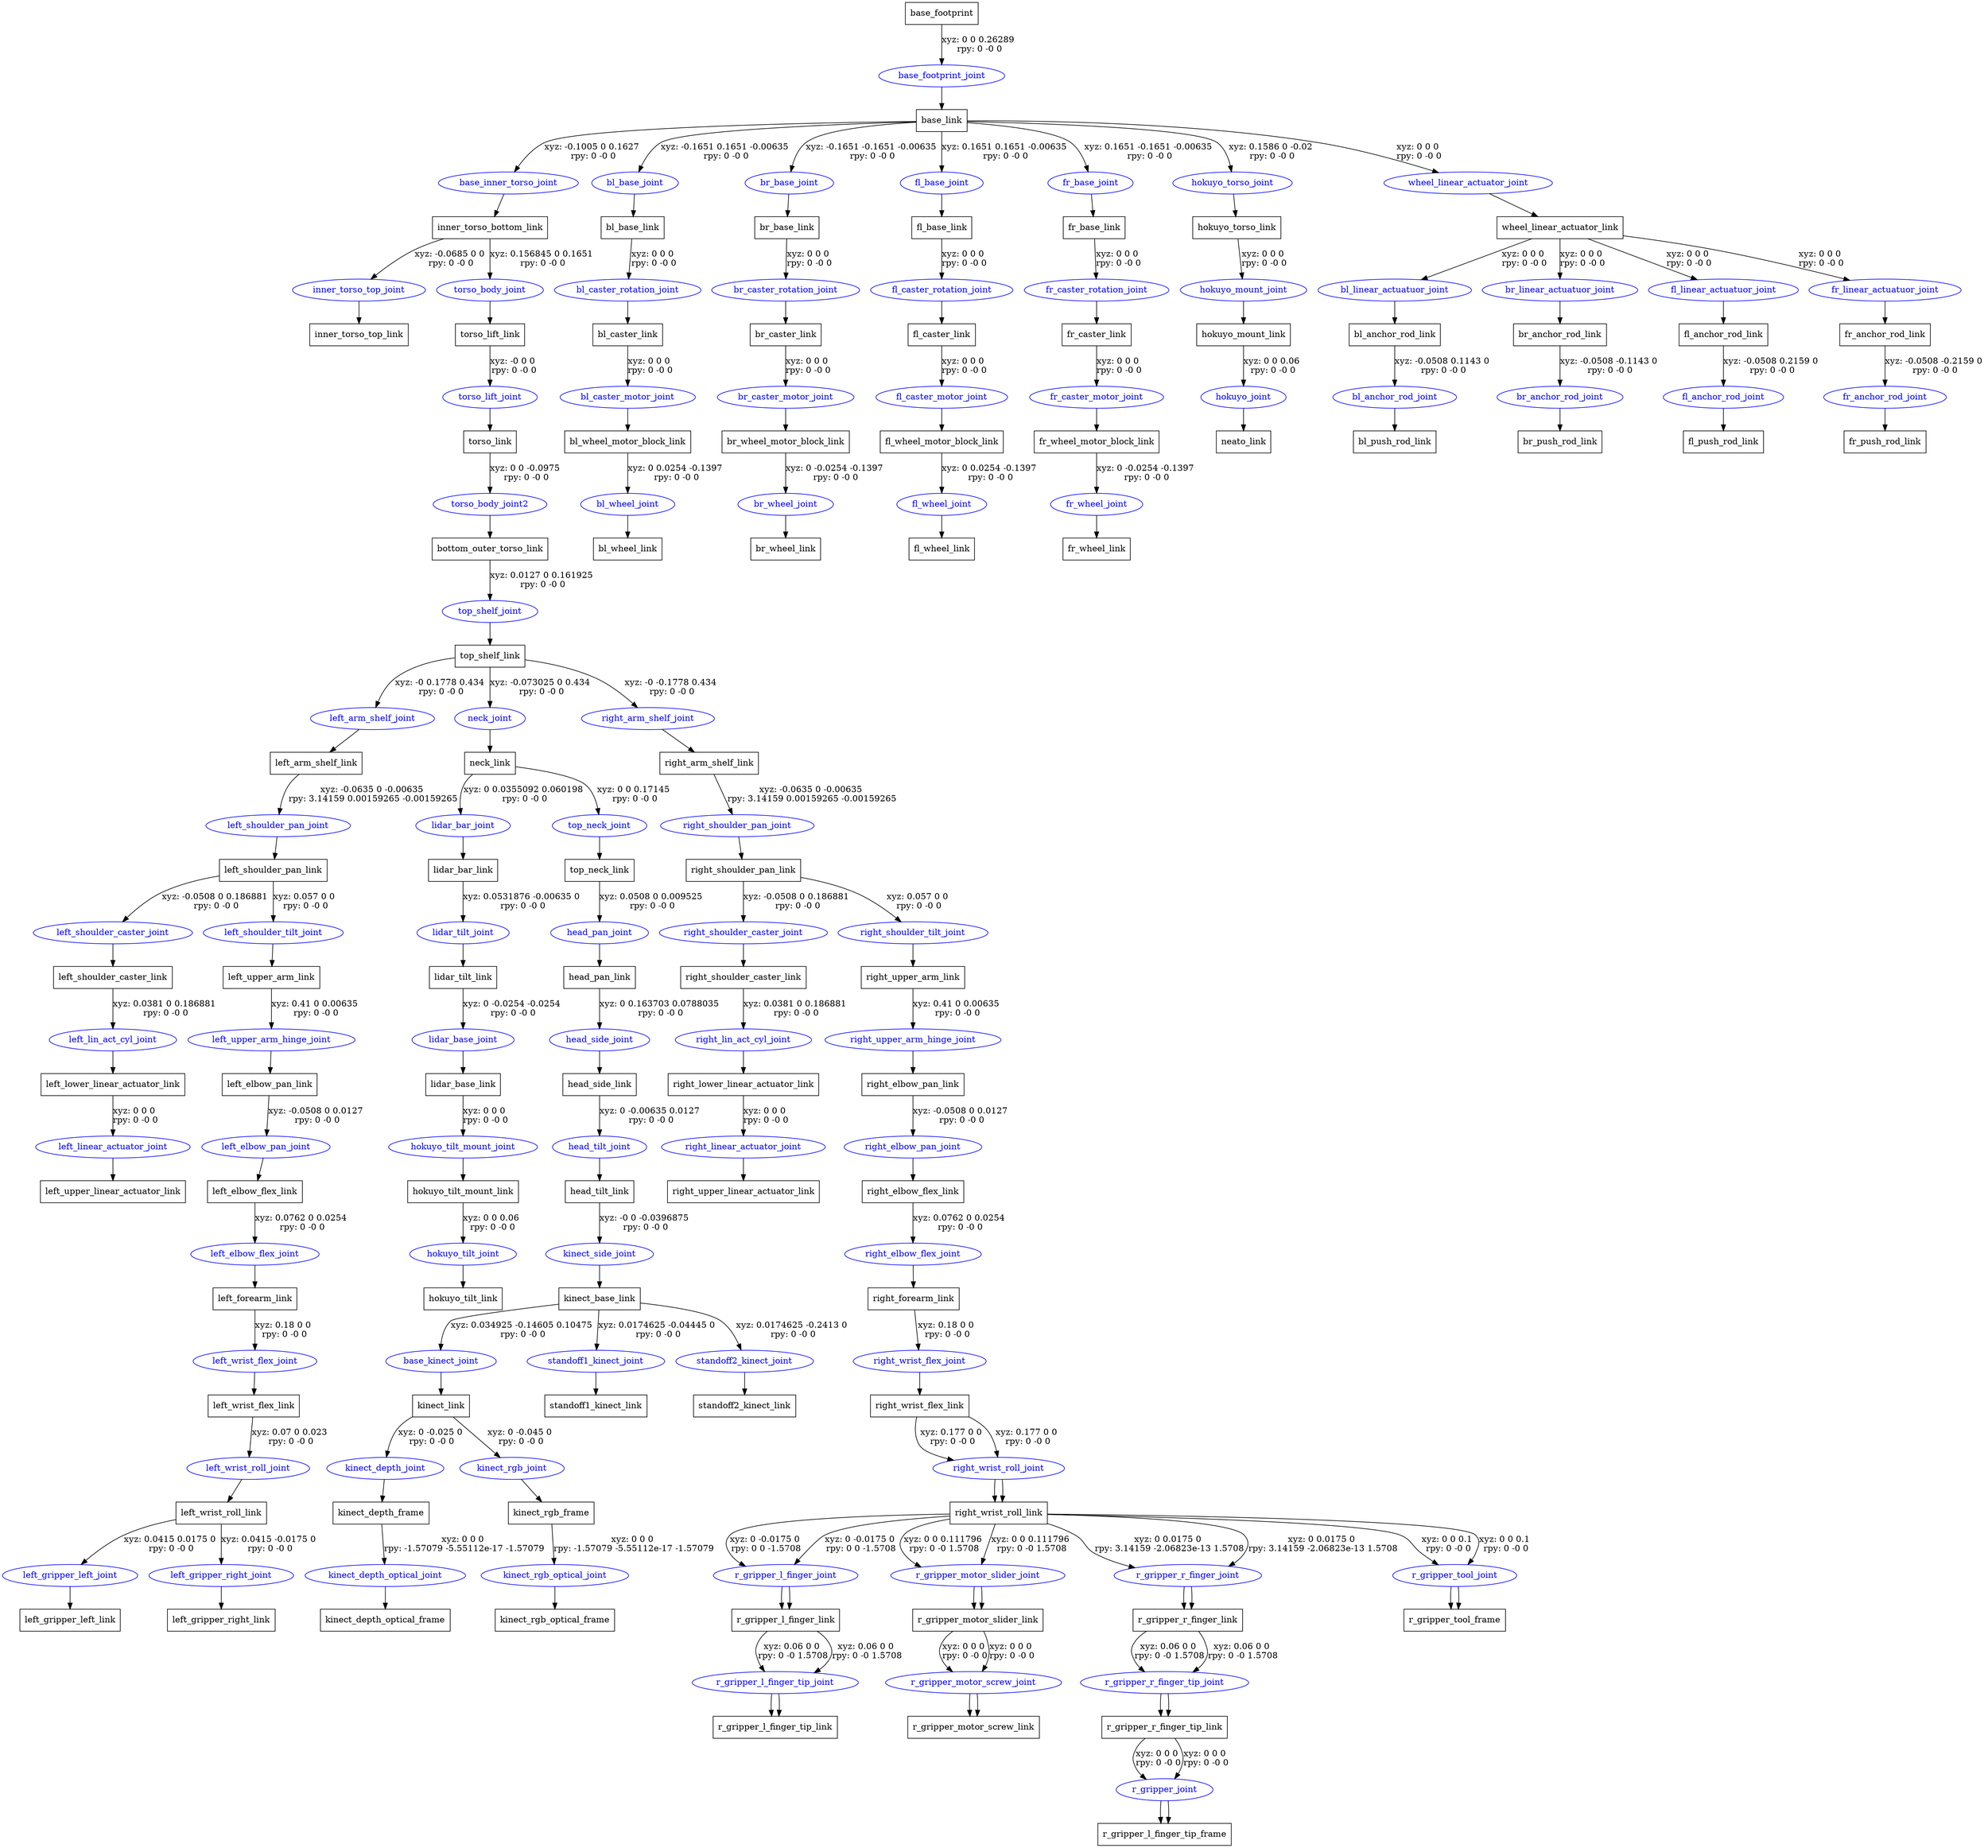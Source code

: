 digraph G {
node [shape=box];
"base_footprint" [label="base_footprint"];
"base_link" [label="base_link"];
"inner_torso_bottom_link" [label="inner_torso_bottom_link"];
"inner_torso_top_link" [label="inner_torso_top_link"];
"torso_lift_link" [label="torso_lift_link"];
"torso_link" [label="torso_link"];
"bottom_outer_torso_link" [label="bottom_outer_torso_link"];
"top_shelf_link" [label="top_shelf_link"];
"left_arm_shelf_link" [label="left_arm_shelf_link"];
"left_shoulder_pan_link" [label="left_shoulder_pan_link"];
"left_shoulder_caster_link" [label="left_shoulder_caster_link"];
"left_lower_linear_actuator_link" [label="left_lower_linear_actuator_link"];
"left_upper_linear_actuator_link" [label="left_upper_linear_actuator_link"];
"left_upper_arm_link" [label="left_upper_arm_link"];
"left_elbow_pan_link" [label="left_elbow_pan_link"];
"left_elbow_flex_link" [label="left_elbow_flex_link"];
"left_forearm_link" [label="left_forearm_link"];
"left_wrist_flex_link" [label="left_wrist_flex_link"];
"left_wrist_roll_link" [label="left_wrist_roll_link"];
"left_gripper_left_link" [label="left_gripper_left_link"];
"left_gripper_right_link" [label="left_gripper_right_link"];
"neck_link" [label="neck_link"];
"lidar_bar_link" [label="lidar_bar_link"];
"lidar_tilt_link" [label="lidar_tilt_link"];
"lidar_base_link" [label="lidar_base_link"];
"hokuyo_tilt_mount_link" [label="hokuyo_tilt_mount_link"];
"hokuyo_tilt_link" [label="hokuyo_tilt_link"];
"top_neck_link" [label="top_neck_link"];
"head_pan_link" [label="head_pan_link"];
"head_side_link" [label="head_side_link"];
"head_tilt_link" [label="head_tilt_link"];
"kinect_base_link" [label="kinect_base_link"];
"kinect_link" [label="kinect_link"];
"kinect_depth_frame" [label="kinect_depth_frame"];
"kinect_depth_optical_frame" [label="kinect_depth_optical_frame"];
"kinect_rgb_frame" [label="kinect_rgb_frame"];
"kinect_rgb_optical_frame" [label="kinect_rgb_optical_frame"];
"standoff1_kinect_link" [label="standoff1_kinect_link"];
"standoff2_kinect_link" [label="standoff2_kinect_link"];
"right_arm_shelf_link" [label="right_arm_shelf_link"];
"right_shoulder_pan_link" [label="right_shoulder_pan_link"];
"right_shoulder_caster_link" [label="right_shoulder_caster_link"];
"right_lower_linear_actuator_link" [label="right_lower_linear_actuator_link"];
"right_upper_linear_actuator_link" [label="right_upper_linear_actuator_link"];
"right_upper_arm_link" [label="right_upper_arm_link"];
"right_elbow_pan_link" [label="right_elbow_pan_link"];
"right_elbow_flex_link" [label="right_elbow_flex_link"];
"right_forearm_link" [label="right_forearm_link"];
"right_wrist_flex_link" [label="right_wrist_flex_link"];
"right_wrist_roll_link" [label="right_wrist_roll_link"];
"r_gripper_l_finger_link" [label="r_gripper_l_finger_link"];
"r_gripper_l_finger_tip_link" [label="r_gripper_l_finger_tip_link"];
"r_gripper_motor_slider_link" [label="r_gripper_motor_slider_link"];
"r_gripper_motor_screw_link" [label="r_gripper_motor_screw_link"];
"r_gripper_r_finger_link" [label="r_gripper_r_finger_link"];
"r_gripper_r_finger_tip_link" [label="r_gripper_r_finger_tip_link"];
"r_gripper_l_finger_tip_frame" [label="r_gripper_l_finger_tip_frame"];
"r_gripper_tool_frame" [label="r_gripper_tool_frame"];
"right_wrist_roll_link" [label="right_wrist_roll_link"];
"r_gripper_l_finger_link" [label="r_gripper_l_finger_link"];
"r_gripper_l_finger_tip_link" [label="r_gripper_l_finger_tip_link"];
"r_gripper_motor_slider_link" [label="r_gripper_motor_slider_link"];
"r_gripper_motor_screw_link" [label="r_gripper_motor_screw_link"];
"r_gripper_r_finger_link" [label="r_gripper_r_finger_link"];
"r_gripper_r_finger_tip_link" [label="r_gripper_r_finger_tip_link"];
"r_gripper_l_finger_tip_frame" [label="r_gripper_l_finger_tip_frame"];
"r_gripper_tool_frame" [label="r_gripper_tool_frame"];
"bl_base_link" [label="bl_base_link"];
"bl_caster_link" [label="bl_caster_link"];
"bl_wheel_motor_block_link" [label="bl_wheel_motor_block_link"];
"bl_wheel_link" [label="bl_wheel_link"];
"br_base_link" [label="br_base_link"];
"br_caster_link" [label="br_caster_link"];
"br_wheel_motor_block_link" [label="br_wheel_motor_block_link"];
"br_wheel_link" [label="br_wheel_link"];
"fl_base_link" [label="fl_base_link"];
"fl_caster_link" [label="fl_caster_link"];
"fl_wheel_motor_block_link" [label="fl_wheel_motor_block_link"];
"fl_wheel_link" [label="fl_wheel_link"];
"fr_base_link" [label="fr_base_link"];
"fr_caster_link" [label="fr_caster_link"];
"fr_wheel_motor_block_link" [label="fr_wheel_motor_block_link"];
"fr_wheel_link" [label="fr_wheel_link"];
"hokuyo_torso_link" [label="hokuyo_torso_link"];
"hokuyo_mount_link" [label="hokuyo_mount_link"];
"neato_link" [label="neato_link"];
"wheel_linear_actuator_link" [label="wheel_linear_actuator_link"];
"bl_anchor_rod_link" [label="bl_anchor_rod_link"];
"bl_push_rod_link" [label="bl_push_rod_link"];
"br_anchor_rod_link" [label="br_anchor_rod_link"];
"br_push_rod_link" [label="br_push_rod_link"];
"fl_anchor_rod_link" [label="fl_anchor_rod_link"];
"fl_push_rod_link" [label="fl_push_rod_link"];
"fr_anchor_rod_link" [label="fr_anchor_rod_link"];
"fr_push_rod_link" [label="fr_push_rod_link"];
node [shape=ellipse, color=blue, fontcolor=blue];
"base_footprint" -> "base_footprint_joint" [label="xyz: 0 0 0.26289 \nrpy: 0 -0 0"]
"base_footprint_joint" -> "base_link"
"base_link" -> "base_inner_torso_joint" [label="xyz: -0.1005 0 0.1627 \nrpy: 0 -0 0"]
"base_inner_torso_joint" -> "inner_torso_bottom_link"
"inner_torso_bottom_link" -> "inner_torso_top_joint" [label="xyz: -0.0685 0 0 \nrpy: 0 -0 0"]
"inner_torso_top_joint" -> "inner_torso_top_link"
"inner_torso_bottom_link" -> "torso_body_joint" [label="xyz: 0.156845 0 0.1651 \nrpy: 0 -0 0"]
"torso_body_joint" -> "torso_lift_link"
"torso_lift_link" -> "torso_lift_joint" [label="xyz: -0 0 0 \nrpy: 0 -0 0"]
"torso_lift_joint" -> "torso_link"
"torso_link" -> "torso_body_joint2" [label="xyz: 0 0 -0.0975 \nrpy: 0 -0 0"]
"torso_body_joint2" -> "bottom_outer_torso_link"
"bottom_outer_torso_link" -> "top_shelf_joint" [label="xyz: 0.0127 0 0.161925 \nrpy: 0 -0 0"]
"top_shelf_joint" -> "top_shelf_link"
"top_shelf_link" -> "left_arm_shelf_joint" [label="xyz: -0 0.1778 0.434 \nrpy: 0 -0 0"]
"left_arm_shelf_joint" -> "left_arm_shelf_link"
"left_arm_shelf_link" -> "left_shoulder_pan_joint" [label="xyz: -0.0635 0 -0.00635 \nrpy: 3.14159 0.00159265 -0.00159265"]
"left_shoulder_pan_joint" -> "left_shoulder_pan_link"
"left_shoulder_pan_link" -> "left_shoulder_caster_joint" [label="xyz: -0.0508 0 0.186881 \nrpy: 0 -0 0"]
"left_shoulder_caster_joint" -> "left_shoulder_caster_link"
"left_shoulder_caster_link" -> "left_lin_act_cyl_joint" [label="xyz: 0.0381 0 0.186881 \nrpy: 0 -0 0"]
"left_lin_act_cyl_joint" -> "left_lower_linear_actuator_link"
"left_lower_linear_actuator_link" -> "left_linear_actuator_joint" [label="xyz: 0 0 0 \nrpy: 0 -0 0"]
"left_linear_actuator_joint" -> "left_upper_linear_actuator_link"
"left_shoulder_pan_link" -> "left_shoulder_tilt_joint" [label="xyz: 0.057 0 0 \nrpy: 0 -0 0"]
"left_shoulder_tilt_joint" -> "left_upper_arm_link"
"left_upper_arm_link" -> "left_upper_arm_hinge_joint" [label="xyz: 0.41 0 0.00635 \nrpy: 0 -0 0"]
"left_upper_arm_hinge_joint" -> "left_elbow_pan_link"
"left_elbow_pan_link" -> "left_elbow_pan_joint" [label="xyz: -0.0508 0 0.0127 \nrpy: 0 -0 0"]
"left_elbow_pan_joint" -> "left_elbow_flex_link"
"left_elbow_flex_link" -> "left_elbow_flex_joint" [label="xyz: 0.0762 0 0.0254 \nrpy: 0 -0 0"]
"left_elbow_flex_joint" -> "left_forearm_link"
"left_forearm_link" -> "left_wrist_flex_joint" [label="xyz: 0.18 0 0 \nrpy: 0 -0 0"]
"left_wrist_flex_joint" -> "left_wrist_flex_link"
"left_wrist_flex_link" -> "left_wrist_roll_joint" [label="xyz: 0.07 0 0.023 \nrpy: 0 -0 0"]
"left_wrist_roll_joint" -> "left_wrist_roll_link"
"left_wrist_roll_link" -> "left_gripper_left_joint" [label="xyz: 0.0415 0.0175 0 \nrpy: 0 -0 0"]
"left_gripper_left_joint" -> "left_gripper_left_link"
"left_wrist_roll_link" -> "left_gripper_right_joint" [label="xyz: 0.0415 -0.0175 0 \nrpy: 0 -0 0"]
"left_gripper_right_joint" -> "left_gripper_right_link"
"top_shelf_link" -> "neck_joint" [label="xyz: -0.073025 0 0.434 \nrpy: 0 -0 0"]
"neck_joint" -> "neck_link"
"neck_link" -> "lidar_bar_joint" [label="xyz: 0 0.0355092 0.060198 \nrpy: 0 -0 0"]
"lidar_bar_joint" -> "lidar_bar_link"
"lidar_bar_link" -> "lidar_tilt_joint" [label="xyz: 0.0531876 -0.00635 0 \nrpy: 0 -0 0"]
"lidar_tilt_joint" -> "lidar_tilt_link"
"lidar_tilt_link" -> "lidar_base_joint" [label="xyz: 0 -0.0254 -0.0254 \nrpy: 0 -0 0"]
"lidar_base_joint" -> "lidar_base_link"
"lidar_base_link" -> "hokuyo_tilt_mount_joint" [label="xyz: 0 0 0 \nrpy: 0 -0 0"]
"hokuyo_tilt_mount_joint" -> "hokuyo_tilt_mount_link"
"hokuyo_tilt_mount_link" -> "hokuyo_tilt_joint" [label="xyz: 0 0 0.06 \nrpy: 0 -0 0"]
"hokuyo_tilt_joint" -> "hokuyo_tilt_link"
"neck_link" -> "top_neck_joint" [label="xyz: 0 0 0.17145 \nrpy: 0 -0 0"]
"top_neck_joint" -> "top_neck_link"
"top_neck_link" -> "head_pan_joint" [label="xyz: 0.0508 0 0.009525 \nrpy: 0 -0 0"]
"head_pan_joint" -> "head_pan_link"
"head_pan_link" -> "head_side_joint" [label="xyz: 0 0.163703 0.0788035 \nrpy: 0 -0 0"]
"head_side_joint" -> "head_side_link"
"head_side_link" -> "head_tilt_joint" [label="xyz: 0 -0.00635 0.0127 \nrpy: 0 -0 0"]
"head_tilt_joint" -> "head_tilt_link"
"head_tilt_link" -> "kinect_side_joint" [label="xyz: -0 0 -0.0396875 \nrpy: 0 -0 0"]
"kinect_side_joint" -> "kinect_base_link"
"kinect_base_link" -> "base_kinect_joint" [label="xyz: 0.034925 -0.14605 0.10475 \nrpy: 0 -0 0"]
"base_kinect_joint" -> "kinect_link"
"kinect_link" -> "kinect_depth_joint" [label="xyz: 0 -0.025 0 \nrpy: 0 -0 0"]
"kinect_depth_joint" -> "kinect_depth_frame"
"kinect_depth_frame" -> "kinect_depth_optical_joint" [label="xyz: 0 0 0 \nrpy: -1.57079 -5.55112e-17 -1.57079"]
"kinect_depth_optical_joint" -> "kinect_depth_optical_frame"
"kinect_link" -> "kinect_rgb_joint" [label="xyz: 0 -0.045 0 \nrpy: 0 -0 0"]
"kinect_rgb_joint" -> "kinect_rgb_frame"
"kinect_rgb_frame" -> "kinect_rgb_optical_joint" [label="xyz: 0 0 0 \nrpy: -1.57079 -5.55112e-17 -1.57079"]
"kinect_rgb_optical_joint" -> "kinect_rgb_optical_frame"
"kinect_base_link" -> "standoff1_kinect_joint" [label="xyz: 0.0174625 -0.04445 0 \nrpy: 0 -0 0"]
"standoff1_kinect_joint" -> "standoff1_kinect_link"
"kinect_base_link" -> "standoff2_kinect_joint" [label="xyz: 0.0174625 -0.2413 0 \nrpy: 0 -0 0"]
"standoff2_kinect_joint" -> "standoff2_kinect_link"
"top_shelf_link" -> "right_arm_shelf_joint" [label="xyz: -0 -0.1778 0.434 \nrpy: 0 -0 0"]
"right_arm_shelf_joint" -> "right_arm_shelf_link"
"right_arm_shelf_link" -> "right_shoulder_pan_joint" [label="xyz: -0.0635 0 -0.00635 \nrpy: 3.14159 0.00159265 -0.00159265"]
"right_shoulder_pan_joint" -> "right_shoulder_pan_link"
"right_shoulder_pan_link" -> "right_shoulder_caster_joint" [label="xyz: -0.0508 0 0.186881 \nrpy: 0 -0 0"]
"right_shoulder_caster_joint" -> "right_shoulder_caster_link"
"right_shoulder_caster_link" -> "right_lin_act_cyl_joint" [label="xyz: 0.0381 0 0.186881 \nrpy: 0 -0 0"]
"right_lin_act_cyl_joint" -> "right_lower_linear_actuator_link"
"right_lower_linear_actuator_link" -> "right_linear_actuator_joint" [label="xyz: 0 0 0 \nrpy: 0 -0 0"]
"right_linear_actuator_joint" -> "right_upper_linear_actuator_link"
"right_shoulder_pan_link" -> "right_shoulder_tilt_joint" [label="xyz: 0.057 0 0 \nrpy: 0 -0 0"]
"right_shoulder_tilt_joint" -> "right_upper_arm_link"
"right_upper_arm_link" -> "right_upper_arm_hinge_joint" [label="xyz: 0.41 0 0.00635 \nrpy: 0 -0 0"]
"right_upper_arm_hinge_joint" -> "right_elbow_pan_link"
"right_elbow_pan_link" -> "right_elbow_pan_joint" [label="xyz: -0.0508 0 0.0127 \nrpy: 0 -0 0"]
"right_elbow_pan_joint" -> "right_elbow_flex_link"
"right_elbow_flex_link" -> "right_elbow_flex_joint" [label="xyz: 0.0762 0 0.0254 \nrpy: 0 -0 0"]
"right_elbow_flex_joint" -> "right_forearm_link"
"right_forearm_link" -> "right_wrist_flex_joint" [label="xyz: 0.18 0 0 \nrpy: 0 -0 0"]
"right_wrist_flex_joint" -> "right_wrist_flex_link"
"right_wrist_flex_link" -> "right_wrist_roll_joint" [label="xyz: 0.177 0 0 \nrpy: 0 -0 0"]
"right_wrist_roll_joint" -> "right_wrist_roll_link"
"right_wrist_roll_link" -> "r_gripper_l_finger_joint" [label="xyz: 0 -0.0175 0 \nrpy: 0 0 -1.5708"]
"r_gripper_l_finger_joint" -> "r_gripper_l_finger_link"
"r_gripper_l_finger_link" -> "r_gripper_l_finger_tip_joint" [label="xyz: 0.06 0 0 \nrpy: 0 -0 1.5708"]
"r_gripper_l_finger_tip_joint" -> "r_gripper_l_finger_tip_link"
"right_wrist_roll_link" -> "r_gripper_motor_slider_joint" [label="xyz: 0 0 0.111796 \nrpy: 0 -0 1.5708"]
"r_gripper_motor_slider_joint" -> "r_gripper_motor_slider_link"
"r_gripper_motor_slider_link" -> "r_gripper_motor_screw_joint" [label="xyz: 0 0 0 \nrpy: 0 -0 0"]
"r_gripper_motor_screw_joint" -> "r_gripper_motor_screw_link"
"right_wrist_roll_link" -> "r_gripper_r_finger_joint" [label="xyz: 0 0.0175 0 \nrpy: 3.14159 -2.06823e-13 1.5708"]
"r_gripper_r_finger_joint" -> "r_gripper_r_finger_link"
"r_gripper_r_finger_link" -> "r_gripper_r_finger_tip_joint" [label="xyz: 0.06 0 0 \nrpy: 0 -0 1.5708"]
"r_gripper_r_finger_tip_joint" -> "r_gripper_r_finger_tip_link"
"r_gripper_r_finger_tip_link" -> "r_gripper_joint" [label="xyz: 0 0 0 \nrpy: 0 -0 0"]
"r_gripper_joint" -> "r_gripper_l_finger_tip_frame"
"right_wrist_roll_link" -> "r_gripper_tool_joint" [label="xyz: 0 0 0.1 \nrpy: 0 -0 0"]
"r_gripper_tool_joint" -> "r_gripper_tool_frame"
"right_wrist_flex_link" -> "right_wrist_roll_joint" [label="xyz: 0.177 0 0 \nrpy: 0 -0 0"]
"right_wrist_roll_joint" -> "right_wrist_roll_link"
"right_wrist_roll_link" -> "r_gripper_l_finger_joint" [label="xyz: 0 -0.0175 0 \nrpy: 0 0 -1.5708"]
"r_gripper_l_finger_joint" -> "r_gripper_l_finger_link"
"r_gripper_l_finger_link" -> "r_gripper_l_finger_tip_joint" [label="xyz: 0.06 0 0 \nrpy: 0 -0 1.5708"]
"r_gripper_l_finger_tip_joint" -> "r_gripper_l_finger_tip_link"
"right_wrist_roll_link" -> "r_gripper_motor_slider_joint" [label="xyz: 0 0 0.111796 \nrpy: 0 -0 1.5708"]
"r_gripper_motor_slider_joint" -> "r_gripper_motor_slider_link"
"r_gripper_motor_slider_link" -> "r_gripper_motor_screw_joint" [label="xyz: 0 0 0 \nrpy: 0 -0 0"]
"r_gripper_motor_screw_joint" -> "r_gripper_motor_screw_link"
"right_wrist_roll_link" -> "r_gripper_r_finger_joint" [label="xyz: 0 0.0175 0 \nrpy: 3.14159 -2.06823e-13 1.5708"]
"r_gripper_r_finger_joint" -> "r_gripper_r_finger_link"
"r_gripper_r_finger_link" -> "r_gripper_r_finger_tip_joint" [label="xyz: 0.06 0 0 \nrpy: 0 -0 1.5708"]
"r_gripper_r_finger_tip_joint" -> "r_gripper_r_finger_tip_link"
"r_gripper_r_finger_tip_link" -> "r_gripper_joint" [label="xyz: 0 0 0 \nrpy: 0 -0 0"]
"r_gripper_joint" -> "r_gripper_l_finger_tip_frame"
"right_wrist_roll_link" -> "r_gripper_tool_joint" [label="xyz: 0 0 0.1 \nrpy: 0 -0 0"]
"r_gripper_tool_joint" -> "r_gripper_tool_frame"
"base_link" -> "bl_base_joint" [label="xyz: -0.1651 0.1651 -0.00635 \nrpy: 0 -0 0"]
"bl_base_joint" -> "bl_base_link"
"bl_base_link" -> "bl_caster_rotation_joint" [label="xyz: 0 0 0 \nrpy: 0 -0 0"]
"bl_caster_rotation_joint" -> "bl_caster_link"
"bl_caster_link" -> "bl_caster_motor_joint" [label="xyz: 0 0 0 \nrpy: 0 -0 0"]
"bl_caster_motor_joint" -> "bl_wheel_motor_block_link"
"bl_wheel_motor_block_link" -> "bl_wheel_joint" [label="xyz: 0 0.0254 -0.1397 \nrpy: 0 -0 0"]
"bl_wheel_joint" -> "bl_wheel_link"
"base_link" -> "br_base_joint" [label="xyz: -0.1651 -0.1651 -0.00635 \nrpy: 0 -0 0"]
"br_base_joint" -> "br_base_link"
"br_base_link" -> "br_caster_rotation_joint" [label="xyz: 0 0 0 \nrpy: 0 -0 0"]
"br_caster_rotation_joint" -> "br_caster_link"
"br_caster_link" -> "br_caster_motor_joint" [label="xyz: 0 0 0 \nrpy: 0 -0 0"]
"br_caster_motor_joint" -> "br_wheel_motor_block_link"
"br_wheel_motor_block_link" -> "br_wheel_joint" [label="xyz: 0 -0.0254 -0.1397 \nrpy: 0 -0 0"]
"br_wheel_joint" -> "br_wheel_link"
"base_link" -> "fl_base_joint" [label="xyz: 0.1651 0.1651 -0.00635 \nrpy: 0 -0 0"]
"fl_base_joint" -> "fl_base_link"
"fl_base_link" -> "fl_caster_rotation_joint" [label="xyz: 0 0 0 \nrpy: 0 -0 0"]
"fl_caster_rotation_joint" -> "fl_caster_link"
"fl_caster_link" -> "fl_caster_motor_joint" [label="xyz: 0 0 0 \nrpy: 0 -0 0"]
"fl_caster_motor_joint" -> "fl_wheel_motor_block_link"
"fl_wheel_motor_block_link" -> "fl_wheel_joint" [label="xyz: 0 0.0254 -0.1397 \nrpy: 0 -0 0"]
"fl_wheel_joint" -> "fl_wheel_link"
"base_link" -> "fr_base_joint" [label="xyz: 0.1651 -0.1651 -0.00635 \nrpy: 0 -0 0"]
"fr_base_joint" -> "fr_base_link"
"fr_base_link" -> "fr_caster_rotation_joint" [label="xyz: 0 0 0 \nrpy: 0 -0 0"]
"fr_caster_rotation_joint" -> "fr_caster_link"
"fr_caster_link" -> "fr_caster_motor_joint" [label="xyz: 0 0 0 \nrpy: 0 -0 0"]
"fr_caster_motor_joint" -> "fr_wheel_motor_block_link"
"fr_wheel_motor_block_link" -> "fr_wheel_joint" [label="xyz: 0 -0.0254 -0.1397 \nrpy: 0 -0 0"]
"fr_wheel_joint" -> "fr_wheel_link"
"base_link" -> "hokuyo_torso_joint" [label="xyz: 0.1586 0 -0.02 \nrpy: 0 -0 0"]
"hokuyo_torso_joint" -> "hokuyo_torso_link"
"hokuyo_torso_link" -> "hokuyo_mount_joint" [label="xyz: 0 0 0 \nrpy: 0 -0 0"]
"hokuyo_mount_joint" -> "hokuyo_mount_link"
"hokuyo_mount_link" -> "hokuyo_joint" [label="xyz: 0 0 0.06 \nrpy: 0 -0 0"]
"hokuyo_joint" -> "neato_link"
"base_link" -> "wheel_linear_actuator_joint" [label="xyz: 0 0 0 \nrpy: 0 -0 0"]
"wheel_linear_actuator_joint" -> "wheel_linear_actuator_link"
"wheel_linear_actuator_link" -> "bl_linear_actuatuor_joint" [label="xyz: 0 0 0 \nrpy: 0 -0 0"]
"bl_linear_actuatuor_joint" -> "bl_anchor_rod_link"
"bl_anchor_rod_link" -> "bl_anchor_rod_joint" [label="xyz: -0.0508 0.1143 0 \nrpy: 0 -0 0"]
"bl_anchor_rod_joint" -> "bl_push_rod_link"
"wheel_linear_actuator_link" -> "br_linear_actuatuor_joint" [label="xyz: 0 0 0 \nrpy: 0 -0 0"]
"br_linear_actuatuor_joint" -> "br_anchor_rod_link"
"br_anchor_rod_link" -> "br_anchor_rod_joint" [label="xyz: -0.0508 -0.1143 0 \nrpy: 0 -0 0"]
"br_anchor_rod_joint" -> "br_push_rod_link"
"wheel_linear_actuator_link" -> "fl_linear_actuatuor_joint" [label="xyz: 0 0 0 \nrpy: 0 -0 0"]
"fl_linear_actuatuor_joint" -> "fl_anchor_rod_link"
"fl_anchor_rod_link" -> "fl_anchor_rod_joint" [label="xyz: -0.0508 0.2159 0 \nrpy: 0 -0 0"]
"fl_anchor_rod_joint" -> "fl_push_rod_link"
"wheel_linear_actuator_link" -> "fr_linear_actuatuor_joint" [label="xyz: 0 0 0 \nrpy: 0 -0 0"]
"fr_linear_actuatuor_joint" -> "fr_anchor_rod_link"
"fr_anchor_rod_link" -> "fr_anchor_rod_joint" [label="xyz: -0.0508 -0.2159 0 \nrpy: 0 -0 0"]
"fr_anchor_rod_joint" -> "fr_push_rod_link"
}
